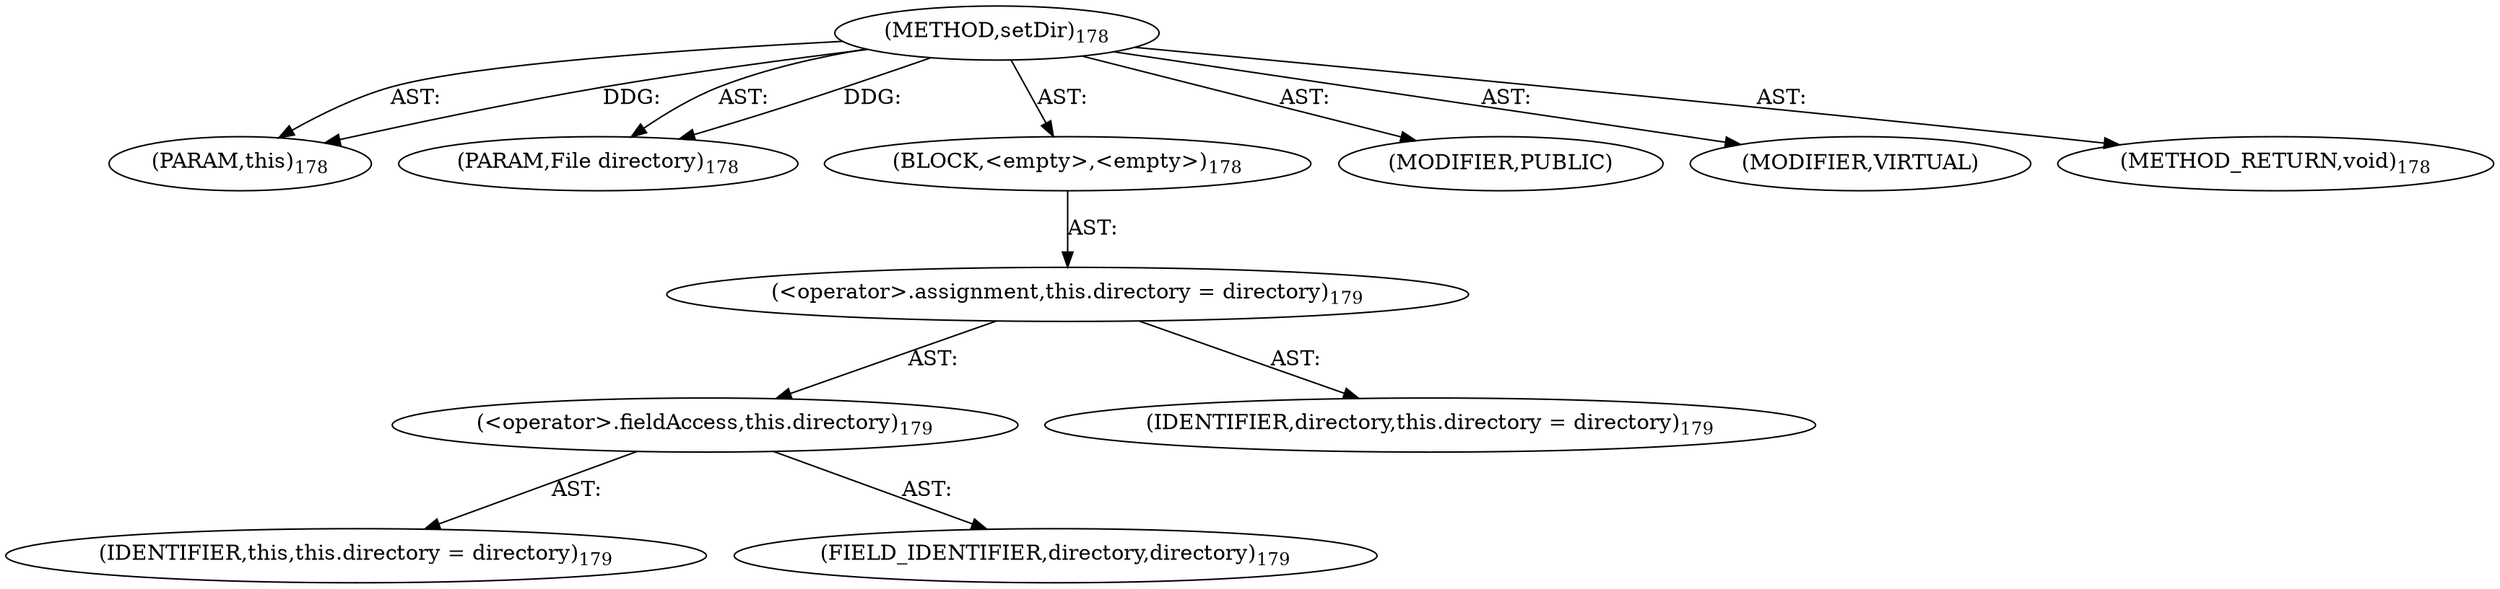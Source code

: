 digraph "setDir" {  
"111669149704" [label = <(METHOD,setDir)<SUB>178</SUB>> ]
"115964116994" [label = <(PARAM,this)<SUB>178</SUB>> ]
"115964117010" [label = <(PARAM,File directory)<SUB>178</SUB>> ]
"25769803793" [label = <(BLOCK,&lt;empty&gt;,&lt;empty&gt;)<SUB>178</SUB>> ]
"30064771120" [label = <(&lt;operator&gt;.assignment,this.directory = directory)<SUB>179</SUB>> ]
"30064771121" [label = <(&lt;operator&gt;.fieldAccess,this.directory)<SUB>179</SUB>> ]
"68719476738" [label = <(IDENTIFIER,this,this.directory = directory)<SUB>179</SUB>> ]
"55834574859" [label = <(FIELD_IDENTIFIER,directory,directory)<SUB>179</SUB>> ]
"68719476775" [label = <(IDENTIFIER,directory,this.directory = directory)<SUB>179</SUB>> ]
"133143986196" [label = <(MODIFIER,PUBLIC)> ]
"133143986197" [label = <(MODIFIER,VIRTUAL)> ]
"128849018888" [label = <(METHOD_RETURN,void)<SUB>178</SUB>> ]
  "111669149704" -> "115964116994"  [ label = "AST: "] 
  "111669149704" -> "115964117010"  [ label = "AST: "] 
  "111669149704" -> "25769803793"  [ label = "AST: "] 
  "111669149704" -> "133143986196"  [ label = "AST: "] 
  "111669149704" -> "133143986197"  [ label = "AST: "] 
  "111669149704" -> "128849018888"  [ label = "AST: "] 
  "25769803793" -> "30064771120"  [ label = "AST: "] 
  "30064771120" -> "30064771121"  [ label = "AST: "] 
  "30064771120" -> "68719476775"  [ label = "AST: "] 
  "30064771121" -> "68719476738"  [ label = "AST: "] 
  "30064771121" -> "55834574859"  [ label = "AST: "] 
  "111669149704" -> "115964116994"  [ label = "DDG: "] 
  "111669149704" -> "115964117010"  [ label = "DDG: "] 
}
